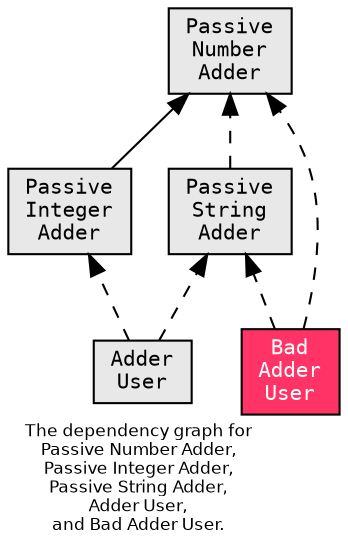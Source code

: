 strict digraph "Feature Visibility: The Module Quartet"
{
	fontname="Helvetica";
	fontsize="8";
	label="The dependency graph for\nPassive Number Adder,\nPassive Integer Adder,\nPassive String Adder,\nAdder User,\nand Bad Adder User.";
	labelloc="bottom";
	labeljust="left";
	node
	[
		shape="box",
		style="filled",
		fillcolor="#E8E8E8",
		fontname="Consolas",
		fontsize="10",
		fontcolor="#000000",
		width="0",
		height="0"
	];
	edge
	[
		style="dashed"
	];
	rankdir="BT";

	/* Labels for the nodes. */
	"Passive Number Adder" [label="Passive\nNumber\nAdder"];
	"Passive Integer Adder" [label="Passive\nInteger\nAdder"];
	"Passive String Adder" [label="Passive\nString\nAdder"];
	"Adder User" [label="Adder\nUser"];
	"Bad Adder User"
	[
		label="Bad\nAdder\nUser",
		fillcolor="#FF3366",
		fontcolor="#FFFFFF"
	];

	/* Connectivity. */
	"Passive Integer Adder" -> "Passive Number Adder" [style="solid"];
	"Passive String Adder" -> "Passive Number Adder";
	"Adder User" -> "Passive Integer Adder";
	"Adder User" -> "Passive String Adder";
	"Bad Adder User" -> "Passive Number Adder";
	"Bad Adder User" -> "Passive String Adder";
}

